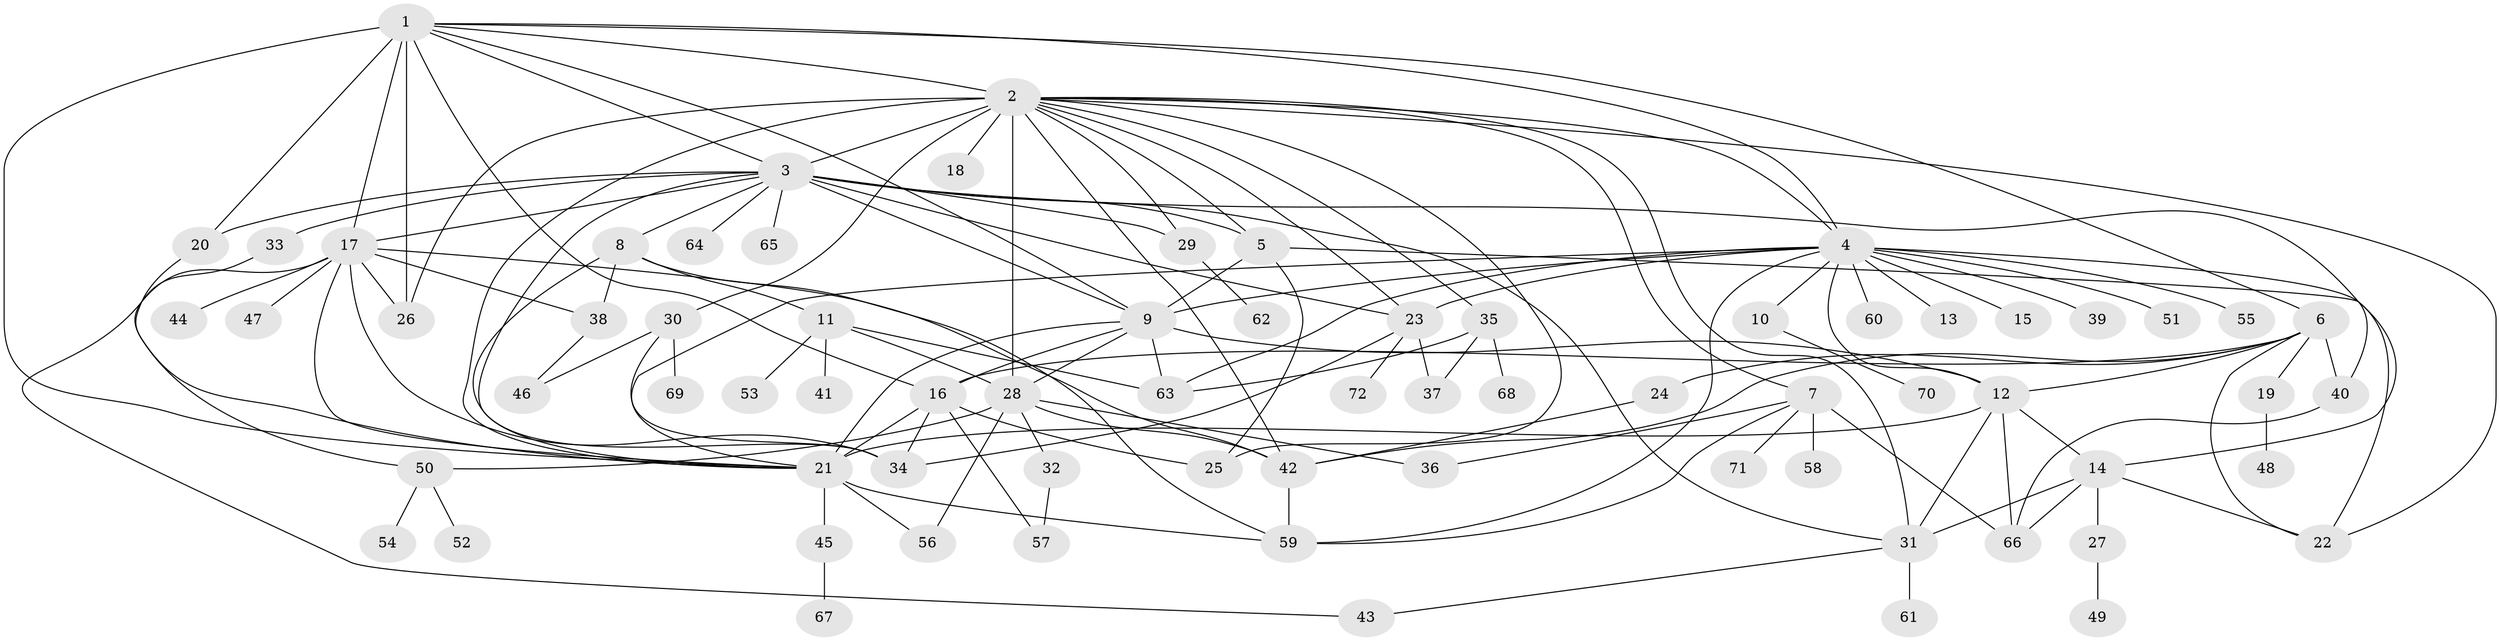 // original degree distribution, {24: 0.006993006993006993, 27: 0.006993006993006993, 19: 0.006993006993006993, 18: 0.006993006993006993, 13: 0.006993006993006993, 8: 0.02097902097902098, 7: 0.027972027972027972, 6: 0.04195804195804196, 3: 0.06993006993006994, 2: 0.22377622377622378, 1: 0.4965034965034965, 14: 0.006993006993006993, 11: 0.006993006993006993, 4: 0.04895104895104895, 5: 0.02097902097902098}
// Generated by graph-tools (version 1.1) at 2025/35/03/09/25 02:35:40]
// undirected, 72 vertices, 134 edges
graph export_dot {
graph [start="1"]
  node [color=gray90,style=filled];
  1;
  2;
  3;
  4;
  5;
  6;
  7;
  8;
  9;
  10;
  11;
  12;
  13;
  14;
  15;
  16;
  17;
  18;
  19;
  20;
  21;
  22;
  23;
  24;
  25;
  26;
  27;
  28;
  29;
  30;
  31;
  32;
  33;
  34;
  35;
  36;
  37;
  38;
  39;
  40;
  41;
  42;
  43;
  44;
  45;
  46;
  47;
  48;
  49;
  50;
  51;
  52;
  53;
  54;
  55;
  56;
  57;
  58;
  59;
  60;
  61;
  62;
  63;
  64;
  65;
  66;
  67;
  68;
  69;
  70;
  71;
  72;
  1 -- 2 [weight=1.0];
  1 -- 3 [weight=1.0];
  1 -- 4 [weight=1.0];
  1 -- 6 [weight=1.0];
  1 -- 9 [weight=1.0];
  1 -- 16 [weight=1.0];
  1 -- 17 [weight=1.0];
  1 -- 20 [weight=1.0];
  1 -- 21 [weight=1.0];
  1 -- 26 [weight=14.0];
  2 -- 3 [weight=1.0];
  2 -- 4 [weight=1.0];
  2 -- 5 [weight=1.0];
  2 -- 7 [weight=1.0];
  2 -- 18 [weight=1.0];
  2 -- 21 [weight=1.0];
  2 -- 22 [weight=1.0];
  2 -- 23 [weight=1.0];
  2 -- 25 [weight=1.0];
  2 -- 26 [weight=1.0];
  2 -- 28 [weight=8.0];
  2 -- 29 [weight=1.0];
  2 -- 30 [weight=1.0];
  2 -- 31 [weight=1.0];
  2 -- 35 [weight=1.0];
  2 -- 42 [weight=1.0];
  3 -- 5 [weight=1.0];
  3 -- 8 [weight=1.0];
  3 -- 9 [weight=2.0];
  3 -- 17 [weight=1.0];
  3 -- 20 [weight=1.0];
  3 -- 23 [weight=1.0];
  3 -- 29 [weight=1.0];
  3 -- 31 [weight=1.0];
  3 -- 33 [weight=1.0];
  3 -- 34 [weight=1.0];
  3 -- 40 [weight=1.0];
  3 -- 64 [weight=1.0];
  3 -- 65 [weight=1.0];
  4 -- 9 [weight=1.0];
  4 -- 10 [weight=1.0];
  4 -- 12 [weight=1.0];
  4 -- 13 [weight=1.0];
  4 -- 14 [weight=1.0];
  4 -- 15 [weight=1.0];
  4 -- 21 [weight=1.0];
  4 -- 23 [weight=1.0];
  4 -- 39 [weight=1.0];
  4 -- 51 [weight=1.0];
  4 -- 55 [weight=1.0];
  4 -- 59 [weight=1.0];
  4 -- 60 [weight=1.0];
  4 -- 63 [weight=1.0];
  5 -- 9 [weight=8.0];
  5 -- 22 [weight=1.0];
  5 -- 25 [weight=1.0];
  6 -- 12 [weight=1.0];
  6 -- 16 [weight=1.0];
  6 -- 19 [weight=1.0];
  6 -- 22 [weight=1.0];
  6 -- 24 [weight=1.0];
  6 -- 40 [weight=1.0];
  6 -- 42 [weight=1.0];
  7 -- 36 [weight=1.0];
  7 -- 58 [weight=1.0];
  7 -- 59 [weight=1.0];
  7 -- 66 [weight=1.0];
  7 -- 71 [weight=1.0];
  8 -- 11 [weight=1.0];
  8 -- 21 [weight=1.0];
  8 -- 38 [weight=1.0];
  8 -- 59 [weight=1.0];
  9 -- 12 [weight=1.0];
  9 -- 16 [weight=1.0];
  9 -- 21 [weight=1.0];
  9 -- 28 [weight=1.0];
  9 -- 63 [weight=1.0];
  10 -- 70 [weight=1.0];
  11 -- 28 [weight=1.0];
  11 -- 41 [weight=1.0];
  11 -- 53 [weight=1.0];
  11 -- 63 [weight=1.0];
  12 -- 14 [weight=1.0];
  12 -- 21 [weight=7.0];
  12 -- 31 [weight=1.0];
  12 -- 66 [weight=1.0];
  14 -- 22 [weight=1.0];
  14 -- 27 [weight=1.0];
  14 -- 31 [weight=1.0];
  14 -- 66 [weight=1.0];
  16 -- 21 [weight=1.0];
  16 -- 25 [weight=1.0];
  16 -- 34 [weight=1.0];
  16 -- 57 [weight=1.0];
  17 -- 21 [weight=1.0];
  17 -- 26 [weight=1.0];
  17 -- 34 [weight=1.0];
  17 -- 38 [weight=1.0];
  17 -- 42 [weight=1.0];
  17 -- 43 [weight=1.0];
  17 -- 44 [weight=1.0];
  17 -- 47 [weight=1.0];
  19 -- 48 [weight=1.0];
  20 -- 21 [weight=1.0];
  21 -- 45 [weight=1.0];
  21 -- 56 [weight=1.0];
  21 -- 59 [weight=1.0];
  23 -- 34 [weight=1.0];
  23 -- 37 [weight=1.0];
  23 -- 72 [weight=1.0];
  24 -- 42 [weight=1.0];
  27 -- 49 [weight=1.0];
  28 -- 32 [weight=1.0];
  28 -- 36 [weight=1.0];
  28 -- 42 [weight=1.0];
  28 -- 50 [weight=1.0];
  28 -- 56 [weight=1.0];
  29 -- 62 [weight=1.0];
  30 -- 34 [weight=1.0];
  30 -- 46 [weight=1.0];
  30 -- 69 [weight=1.0];
  31 -- 43 [weight=1.0];
  31 -- 61 [weight=1.0];
  32 -- 57 [weight=1.0];
  33 -- 50 [weight=1.0];
  35 -- 37 [weight=1.0];
  35 -- 63 [weight=1.0];
  35 -- 68 [weight=1.0];
  38 -- 46 [weight=1.0];
  40 -- 66 [weight=1.0];
  42 -- 59 [weight=1.0];
  45 -- 67 [weight=1.0];
  50 -- 52 [weight=1.0];
  50 -- 54 [weight=1.0];
}
